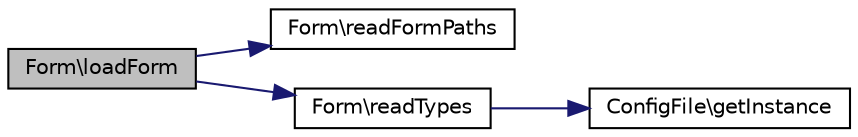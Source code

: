 digraph G
{
  edge [fontname="Helvetica",fontsize="10",labelfontname="Helvetica",labelfontsize="10"];
  node [fontname="Helvetica",fontsize="10",shape=record];
  rankdir="LR";
  Node1 [label="Form\\loadForm",height=0.2,width=0.4,color="black", fillcolor="grey75", style="filled" fontcolor="black"];
  Node1 -> Node2 [color="midnightblue",fontsize="10",style="solid",fontname="Helvetica"];
  Node2 [label="Form\\readFormPaths",height=0.2,width=0.4,color="black", fillcolor="white", style="filled",URL="$classForm.html#a08b83faf2de2187ddc20712ab3731d46",tooltip="Reads form paths to $fields."];
  Node1 -> Node3 [color="midnightblue",fontsize="10",style="solid",fontname="Helvetica"];
  Node3 [label="Form\\readTypes",height=0.2,width=0.4,color="black", fillcolor="white", style="filled",URL="$classForm.html#a902102434e943213bfa6b3bdca8f0ab9",tooltip="Reads fields&#39; types to $this-&gt;fieldsTypes."];
  Node3 -> Node4 [color="midnightblue",fontsize="10",style="solid",fontname="Helvetica"];
  Node4 [label="ConfigFile\\getInstance",height=0.2,width=0.4,color="black", fillcolor="white", style="filled",URL="$classConfigFile.html#a764353fcb126bed951fe51293be6463e",tooltip="Returns class instance."];
}
